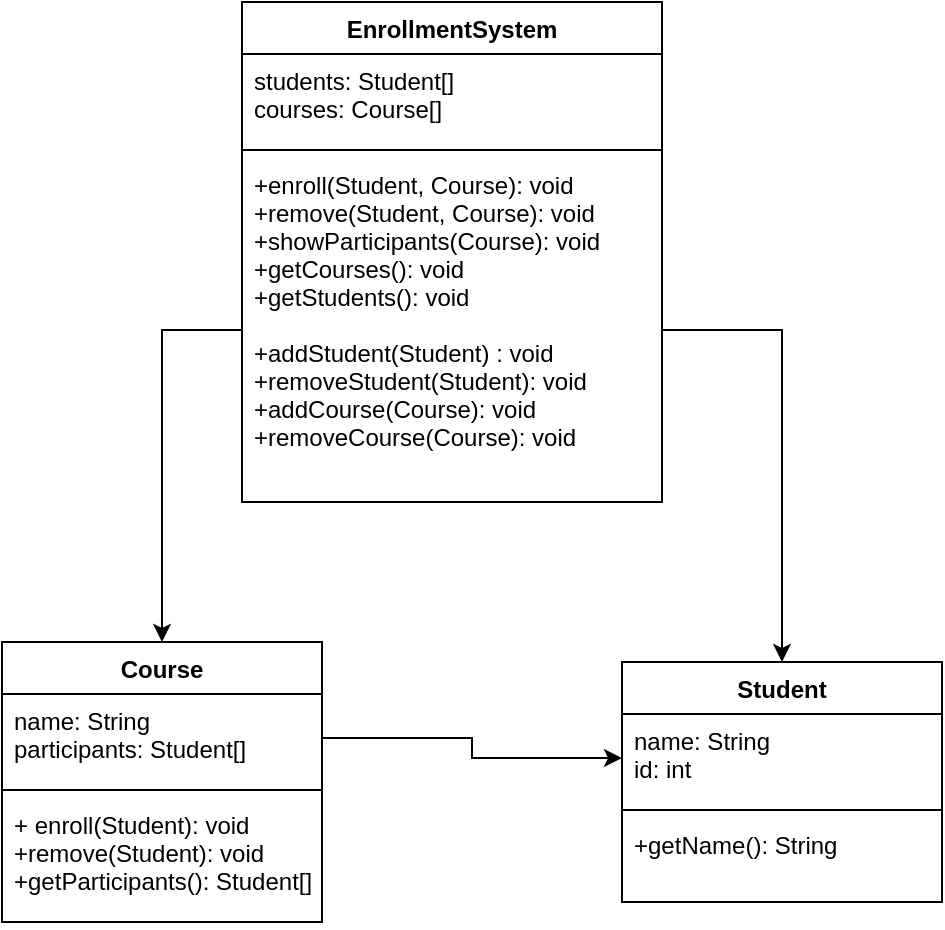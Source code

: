 <mxfile version="13.7.6" type="github">
  <diagram id="C5RBs43oDa-KdzZeNtuy" name="Page-1">
    <mxGraphModel dx="1422" dy="759" grid="1" gridSize="10" guides="1" tooltips="1" connect="1" arrows="1" fold="1" page="1" pageScale="1" pageWidth="827" pageHeight="1169" math="0" shadow="0">
      <root>
        <mxCell id="WIyWlLk6GJQsqaUBKTNV-0" />
        <mxCell id="WIyWlLk6GJQsqaUBKTNV-1" parent="WIyWlLk6GJQsqaUBKTNV-0" />
        <mxCell id="Kqd1XqPRpBysGVWtKpuj-2" value="EnrollmentSystem" style="swimlane;fontStyle=1;align=center;verticalAlign=top;childLayout=stackLayout;horizontal=1;startSize=26;horizontalStack=0;resizeParent=1;resizeParentMax=0;resizeLast=0;collapsible=1;marginBottom=0;" vertex="1" parent="WIyWlLk6GJQsqaUBKTNV-1">
          <mxGeometry x="290" y="130" width="210" height="250" as="geometry" />
        </mxCell>
        <mxCell id="Kqd1XqPRpBysGVWtKpuj-3" value="students: Student[]&#xa;courses: Course[]" style="text;strokeColor=none;fillColor=none;align=left;verticalAlign=top;spacingLeft=4;spacingRight=4;overflow=hidden;rotatable=0;points=[[0,0.5],[1,0.5]];portConstraint=eastwest;" vertex="1" parent="Kqd1XqPRpBysGVWtKpuj-2">
          <mxGeometry y="26" width="210" height="44" as="geometry" />
        </mxCell>
        <mxCell id="Kqd1XqPRpBysGVWtKpuj-4" value="" style="line;strokeWidth=1;fillColor=none;align=left;verticalAlign=middle;spacingTop=-1;spacingLeft=3;spacingRight=3;rotatable=0;labelPosition=right;points=[];portConstraint=eastwest;" vertex="1" parent="Kqd1XqPRpBysGVWtKpuj-2">
          <mxGeometry y="70" width="210" height="8" as="geometry" />
        </mxCell>
        <mxCell id="Kqd1XqPRpBysGVWtKpuj-5" value="+enroll(Student, Course): void&#xa;+remove(Student, Course): void&#xa;+showParticipants(Course): void&#xa;+getCourses(): void&#xa;+getStudents(): void&#xa;&#xa;+addStudent(Student) : void&#xa;+removeStudent(Student): void&#xa;+addCourse(Course): void&#xa;+removeCourse(Course): void" style="text;strokeColor=none;fillColor=none;align=left;verticalAlign=top;spacingLeft=4;spacingRight=4;overflow=hidden;rotatable=0;points=[[0,0.5],[1,0.5]];portConstraint=eastwest;" vertex="1" parent="Kqd1XqPRpBysGVWtKpuj-2">
          <mxGeometry y="78" width="210" height="172" as="geometry" />
        </mxCell>
        <mxCell id="Kqd1XqPRpBysGVWtKpuj-6" value="Course" style="swimlane;fontStyle=1;align=center;verticalAlign=top;childLayout=stackLayout;horizontal=1;startSize=26;horizontalStack=0;resizeParent=1;resizeParentMax=0;resizeLast=0;collapsible=1;marginBottom=0;" vertex="1" parent="WIyWlLk6GJQsqaUBKTNV-1">
          <mxGeometry x="170" y="450" width="160" height="140" as="geometry" />
        </mxCell>
        <mxCell id="Kqd1XqPRpBysGVWtKpuj-7" value="name: String&#xa;participants: Student[]" style="text;strokeColor=none;fillColor=none;align=left;verticalAlign=top;spacingLeft=4;spacingRight=4;overflow=hidden;rotatable=0;points=[[0,0.5],[1,0.5]];portConstraint=eastwest;" vertex="1" parent="Kqd1XqPRpBysGVWtKpuj-6">
          <mxGeometry y="26" width="160" height="44" as="geometry" />
        </mxCell>
        <mxCell id="Kqd1XqPRpBysGVWtKpuj-8" value="" style="line;strokeWidth=1;fillColor=none;align=left;verticalAlign=middle;spacingTop=-1;spacingLeft=3;spacingRight=3;rotatable=0;labelPosition=right;points=[];portConstraint=eastwest;" vertex="1" parent="Kqd1XqPRpBysGVWtKpuj-6">
          <mxGeometry y="70" width="160" height="8" as="geometry" />
        </mxCell>
        <mxCell id="Kqd1XqPRpBysGVWtKpuj-9" value="+ enroll(Student): void&#xa;+remove(Student): void&#xa;+getParticipants(): Student[]" style="text;strokeColor=none;fillColor=none;align=left;verticalAlign=top;spacingLeft=4;spacingRight=4;overflow=hidden;rotatable=0;points=[[0,0.5],[1,0.5]];portConstraint=eastwest;" vertex="1" parent="Kqd1XqPRpBysGVWtKpuj-6">
          <mxGeometry y="78" width="160" height="62" as="geometry" />
        </mxCell>
        <mxCell id="Kqd1XqPRpBysGVWtKpuj-10" value="Student" style="swimlane;fontStyle=1;align=center;verticalAlign=top;childLayout=stackLayout;horizontal=1;startSize=26;horizontalStack=0;resizeParent=1;resizeParentMax=0;resizeLast=0;collapsible=1;marginBottom=0;" vertex="1" parent="WIyWlLk6GJQsqaUBKTNV-1">
          <mxGeometry x="480" y="460" width="160" height="120" as="geometry" />
        </mxCell>
        <mxCell id="Kqd1XqPRpBysGVWtKpuj-11" value="name: String&#xa;id: int" style="text;strokeColor=none;fillColor=none;align=left;verticalAlign=top;spacingLeft=4;spacingRight=4;overflow=hidden;rotatable=0;points=[[0,0.5],[1,0.5]];portConstraint=eastwest;" vertex="1" parent="Kqd1XqPRpBysGVWtKpuj-10">
          <mxGeometry y="26" width="160" height="44" as="geometry" />
        </mxCell>
        <mxCell id="Kqd1XqPRpBysGVWtKpuj-12" value="" style="line;strokeWidth=1;fillColor=none;align=left;verticalAlign=middle;spacingTop=-1;spacingLeft=3;spacingRight=3;rotatable=0;labelPosition=right;points=[];portConstraint=eastwest;" vertex="1" parent="Kqd1XqPRpBysGVWtKpuj-10">
          <mxGeometry y="70" width="160" height="8" as="geometry" />
        </mxCell>
        <mxCell id="Kqd1XqPRpBysGVWtKpuj-13" value="+getName(): String" style="text;strokeColor=none;fillColor=none;align=left;verticalAlign=top;spacingLeft=4;spacingRight=4;overflow=hidden;rotatable=0;points=[[0,0.5],[1,0.5]];portConstraint=eastwest;" vertex="1" parent="Kqd1XqPRpBysGVWtKpuj-10">
          <mxGeometry y="78" width="160" height="42" as="geometry" />
        </mxCell>
        <mxCell id="Kqd1XqPRpBysGVWtKpuj-17" style="edgeStyle=orthogonalEdgeStyle;rounded=0;orthogonalLoop=1;jettySize=auto;html=1;exitX=1;exitY=0.5;exitDx=0;exitDy=0;entryX=0;entryY=0.5;entryDx=0;entryDy=0;" edge="1" parent="WIyWlLk6GJQsqaUBKTNV-1" source="Kqd1XqPRpBysGVWtKpuj-7" target="Kqd1XqPRpBysGVWtKpuj-11">
          <mxGeometry relative="1" as="geometry" />
        </mxCell>
        <mxCell id="Kqd1XqPRpBysGVWtKpuj-18" style="edgeStyle=orthogonalEdgeStyle;rounded=0;orthogonalLoop=1;jettySize=auto;html=1;exitX=0;exitY=0.5;exitDx=0;exitDy=0;" edge="1" parent="WIyWlLk6GJQsqaUBKTNV-1" source="Kqd1XqPRpBysGVWtKpuj-5" target="Kqd1XqPRpBysGVWtKpuj-6">
          <mxGeometry relative="1" as="geometry" />
        </mxCell>
        <mxCell id="Kqd1XqPRpBysGVWtKpuj-19" style="edgeStyle=orthogonalEdgeStyle;rounded=0;orthogonalLoop=1;jettySize=auto;html=1;exitX=1;exitY=0.5;exitDx=0;exitDy=0;" edge="1" parent="WIyWlLk6GJQsqaUBKTNV-1" source="Kqd1XqPRpBysGVWtKpuj-5" target="Kqd1XqPRpBysGVWtKpuj-10">
          <mxGeometry relative="1" as="geometry" />
        </mxCell>
      </root>
    </mxGraphModel>
  </diagram>
</mxfile>
